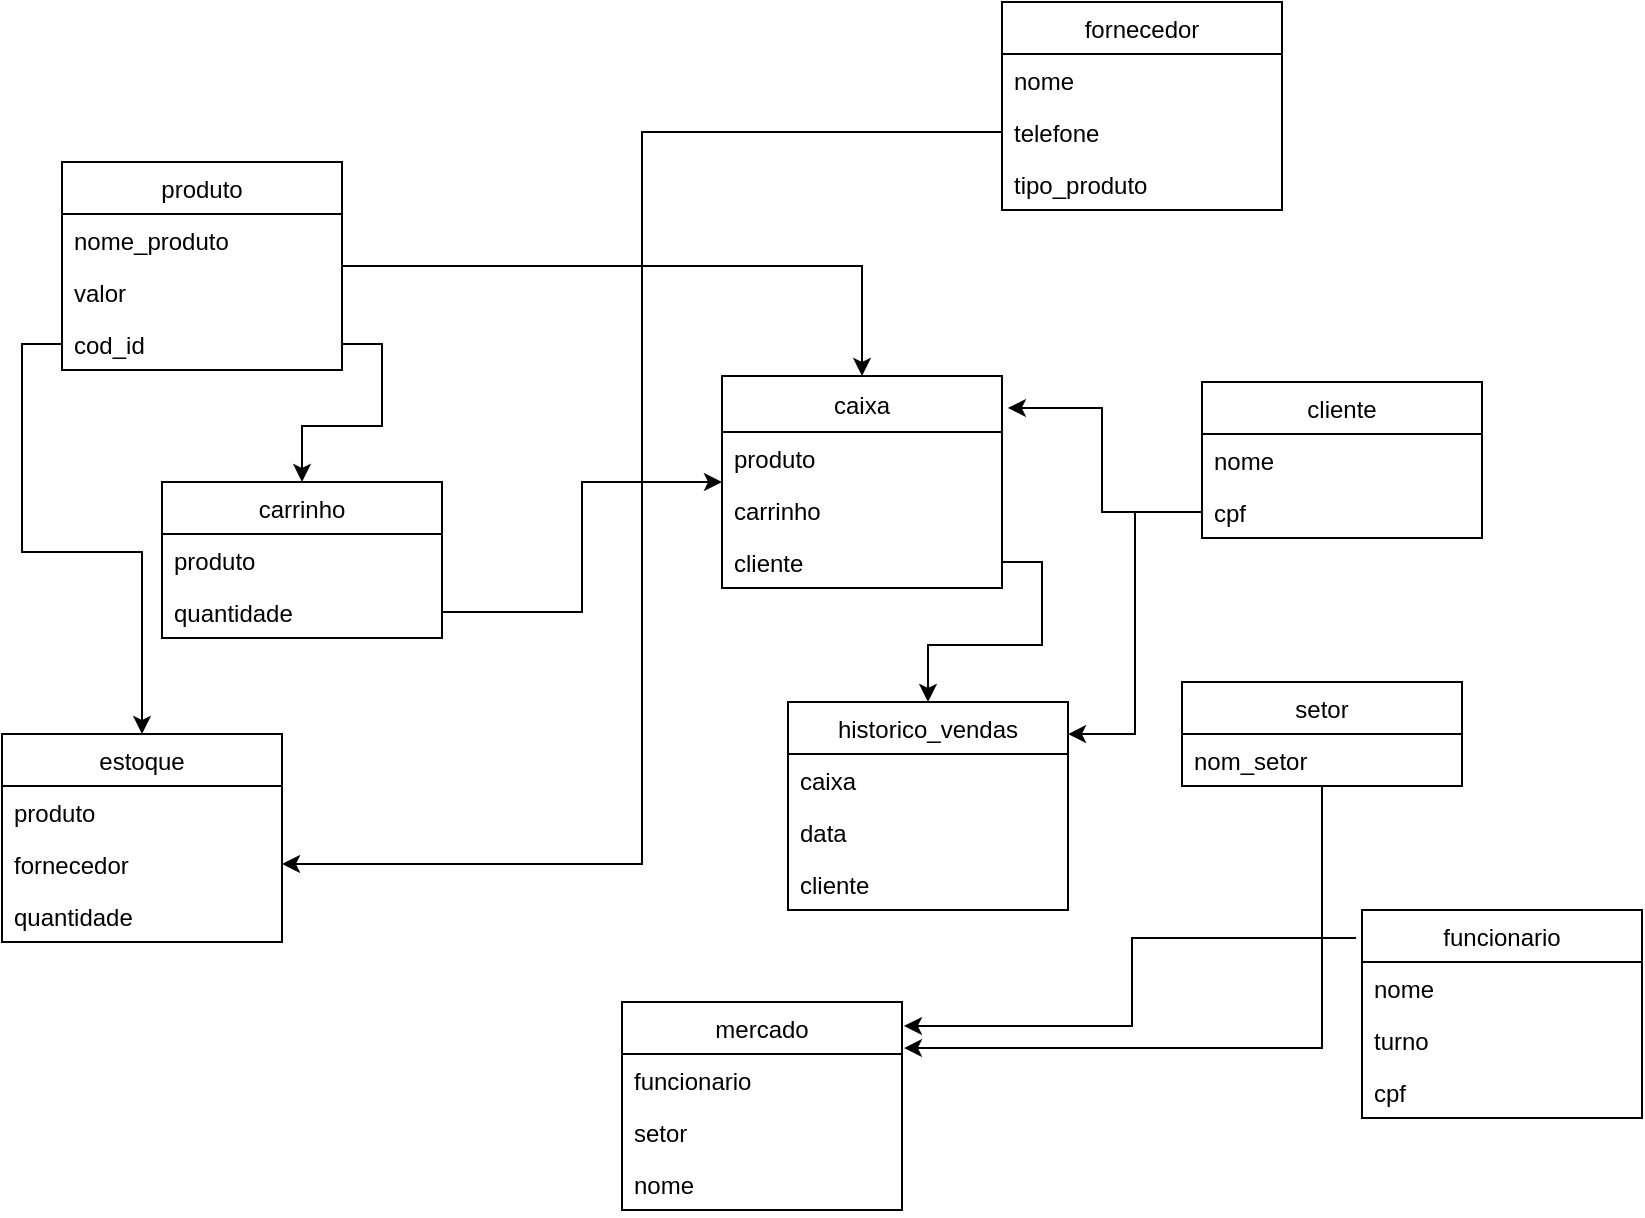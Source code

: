 <mxfile version="12.3.6" type="device" pages="1"><diagram id="vpqq5LQqvBSoCvQzWi4D" name="Page-1"><mxGraphModel dx="942" dy="576" grid="1" gridSize="10" guides="1" tooltips="1" connect="1" arrows="1" fold="1" page="1" pageScale="1" pageWidth="827" pageHeight="1169" math="0" shadow="0"><root><mxCell id="0"/><mxCell id="1" parent="0"/><mxCell id="m7M14L26vHgAAJgBUkF3-42" style="edgeStyle=orthogonalEdgeStyle;rounded=0;orthogonalLoop=1;jettySize=auto;html=1;" edge="1" parent="1" source="m7M14L26vHgAAJgBUkF3-1" target="m7M14L26vHgAAJgBUkF3-13"><mxGeometry relative="1" as="geometry"/></mxCell><mxCell id="m7M14L26vHgAAJgBUkF3-1" value="produto" style="swimlane;fontStyle=0;childLayout=stackLayout;horizontal=1;startSize=26;fillColor=none;horizontalStack=0;resizeParent=1;resizeParentMax=0;resizeLast=0;collapsible=1;marginBottom=0;" vertex="1" parent="1"><mxGeometry x="50" y="120" width="140" height="104" as="geometry"/></mxCell><mxCell id="m7M14L26vHgAAJgBUkF3-2" value="nome_produto" style="text;strokeColor=none;fillColor=none;align=left;verticalAlign=top;spacingLeft=4;spacingRight=4;overflow=hidden;rotatable=0;points=[[0,0.5],[1,0.5]];portConstraint=eastwest;" vertex="1" parent="m7M14L26vHgAAJgBUkF3-1"><mxGeometry y="26" width="140" height="26" as="geometry"/></mxCell><mxCell id="m7M14L26vHgAAJgBUkF3-3" value="valor" style="text;strokeColor=none;fillColor=none;align=left;verticalAlign=top;spacingLeft=4;spacingRight=4;overflow=hidden;rotatable=0;points=[[0,0.5],[1,0.5]];portConstraint=eastwest;" vertex="1" parent="m7M14L26vHgAAJgBUkF3-1"><mxGeometry y="52" width="140" height="26" as="geometry"/></mxCell><mxCell id="m7M14L26vHgAAJgBUkF3-4" value="cod_id" style="text;strokeColor=none;fillColor=none;align=left;verticalAlign=top;spacingLeft=4;spacingRight=4;overflow=hidden;rotatable=0;points=[[0,0.5],[1,0.5]];portConstraint=eastwest;" vertex="1" parent="m7M14L26vHgAAJgBUkF3-1"><mxGeometry y="78" width="140" height="26" as="geometry"/></mxCell><mxCell id="m7M14L26vHgAAJgBUkF3-5" value="fornecedor" style="swimlane;fontStyle=0;childLayout=stackLayout;horizontal=1;startSize=26;fillColor=none;horizontalStack=0;resizeParent=1;resizeParentMax=0;resizeLast=0;collapsible=1;marginBottom=0;" vertex="1" parent="1"><mxGeometry x="520" y="40" width="140" height="104" as="geometry"/></mxCell><mxCell id="m7M14L26vHgAAJgBUkF3-6" value="nome" style="text;strokeColor=none;fillColor=none;align=left;verticalAlign=top;spacingLeft=4;spacingRight=4;overflow=hidden;rotatable=0;points=[[0,0.5],[1,0.5]];portConstraint=eastwest;" vertex="1" parent="m7M14L26vHgAAJgBUkF3-5"><mxGeometry y="26" width="140" height="26" as="geometry"/></mxCell><mxCell id="m7M14L26vHgAAJgBUkF3-7" value="telefone" style="text;strokeColor=none;fillColor=none;align=left;verticalAlign=top;spacingLeft=4;spacingRight=4;overflow=hidden;rotatable=0;points=[[0,0.5],[1,0.5]];portConstraint=eastwest;" vertex="1" parent="m7M14L26vHgAAJgBUkF3-5"><mxGeometry y="52" width="140" height="26" as="geometry"/></mxCell><mxCell id="m7M14L26vHgAAJgBUkF3-8" value="tipo_produto" style="text;strokeColor=none;fillColor=none;align=left;verticalAlign=top;spacingLeft=4;spacingRight=4;overflow=hidden;rotatable=0;points=[[0,0.5],[1,0.5]];portConstraint=eastwest;" vertex="1" parent="m7M14L26vHgAAJgBUkF3-5"><mxGeometry y="78" width="140" height="26" as="geometry"/></mxCell><mxCell id="m7M14L26vHgAAJgBUkF3-9" value="funcionario" style="swimlane;fontStyle=0;childLayout=stackLayout;horizontal=1;startSize=26;fillColor=none;horizontalStack=0;resizeParent=1;resizeParentMax=0;resizeLast=0;collapsible=1;marginBottom=0;" vertex="1" parent="1"><mxGeometry x="700" y="494" width="140" height="104" as="geometry"/></mxCell><mxCell id="m7M14L26vHgAAJgBUkF3-10" value="nome" style="text;strokeColor=none;fillColor=none;align=left;verticalAlign=top;spacingLeft=4;spacingRight=4;overflow=hidden;rotatable=0;points=[[0,0.5],[1,0.5]];portConstraint=eastwest;" vertex="1" parent="m7M14L26vHgAAJgBUkF3-9"><mxGeometry y="26" width="140" height="26" as="geometry"/></mxCell><mxCell id="m7M14L26vHgAAJgBUkF3-11" value="turno" style="text;strokeColor=none;fillColor=none;align=left;verticalAlign=top;spacingLeft=4;spacingRight=4;overflow=hidden;rotatable=0;points=[[0,0.5],[1,0.5]];portConstraint=eastwest;" vertex="1" parent="m7M14L26vHgAAJgBUkF3-9"><mxGeometry y="52" width="140" height="26" as="geometry"/></mxCell><mxCell id="m7M14L26vHgAAJgBUkF3-12" value="cpf" style="text;strokeColor=none;fillColor=none;align=left;verticalAlign=top;spacingLeft=4;spacingRight=4;overflow=hidden;rotatable=0;points=[[0,0.5],[1,0.5]];portConstraint=eastwest;" vertex="1" parent="m7M14L26vHgAAJgBUkF3-9"><mxGeometry y="78" width="140" height="26" as="geometry"/></mxCell><mxCell id="m7M14L26vHgAAJgBUkF3-13" value="caixa" style="swimlane;fontStyle=0;childLayout=stackLayout;horizontal=1;startSize=28;fillColor=none;horizontalStack=0;resizeParent=1;resizeParentMax=0;resizeLast=0;collapsible=1;marginBottom=0;" vertex="1" parent="1"><mxGeometry x="380" y="227" width="140" height="106" as="geometry"/></mxCell><mxCell id="m7M14L26vHgAAJgBUkF3-14" value="produto" style="text;strokeColor=none;fillColor=none;align=left;verticalAlign=top;spacingLeft=4;spacingRight=4;overflow=hidden;rotatable=0;points=[[0,0.5],[1,0.5]];portConstraint=eastwest;" vertex="1" parent="m7M14L26vHgAAJgBUkF3-13"><mxGeometry y="28" width="140" height="26" as="geometry"/></mxCell><mxCell id="m7M14L26vHgAAJgBUkF3-15" value="carrinho" style="text;strokeColor=none;fillColor=none;align=left;verticalAlign=top;spacingLeft=4;spacingRight=4;overflow=hidden;rotatable=0;points=[[0,0.5],[1,0.5]];portConstraint=eastwest;" vertex="1" parent="m7M14L26vHgAAJgBUkF3-13"><mxGeometry y="54" width="140" height="26" as="geometry"/></mxCell><mxCell id="m7M14L26vHgAAJgBUkF3-16" value="cliente" style="text;strokeColor=none;fillColor=none;align=left;verticalAlign=top;spacingLeft=4;spacingRight=4;overflow=hidden;rotatable=0;points=[[0,0.5],[1,0.5]];portConstraint=eastwest;" vertex="1" parent="m7M14L26vHgAAJgBUkF3-13"><mxGeometry y="80" width="140" height="26" as="geometry"/></mxCell><mxCell id="m7M14L26vHgAAJgBUkF3-17" value="carrinho" style="swimlane;fontStyle=0;childLayout=stackLayout;horizontal=1;startSize=26;fillColor=none;horizontalStack=0;resizeParent=1;resizeParentMax=0;resizeLast=0;collapsible=1;marginBottom=0;" vertex="1" parent="1"><mxGeometry x="100" y="280" width="140" height="78" as="geometry"/></mxCell><mxCell id="m7M14L26vHgAAJgBUkF3-18" value="produto" style="text;strokeColor=none;fillColor=none;align=left;verticalAlign=top;spacingLeft=4;spacingRight=4;overflow=hidden;rotatable=0;points=[[0,0.5],[1,0.5]];portConstraint=eastwest;" vertex="1" parent="m7M14L26vHgAAJgBUkF3-17"><mxGeometry y="26" width="140" height="26" as="geometry"/></mxCell><mxCell id="m7M14L26vHgAAJgBUkF3-19" value="quantidade" style="text;strokeColor=none;fillColor=none;align=left;verticalAlign=top;spacingLeft=4;spacingRight=4;overflow=hidden;rotatable=0;points=[[0,0.5],[1,0.5]];portConstraint=eastwest;" vertex="1" parent="m7M14L26vHgAAJgBUkF3-17"><mxGeometry y="52" width="140" height="26" as="geometry"/></mxCell><mxCell id="m7M14L26vHgAAJgBUkF3-21" value="cliente" style="swimlane;fontStyle=0;childLayout=stackLayout;horizontal=1;startSize=26;fillColor=none;horizontalStack=0;resizeParent=1;resizeParentMax=0;resizeLast=0;collapsible=1;marginBottom=0;" vertex="1" parent="1"><mxGeometry x="620" y="230" width="140" height="78" as="geometry"/></mxCell><mxCell id="m7M14L26vHgAAJgBUkF3-22" value="nome" style="text;strokeColor=none;fillColor=none;align=left;verticalAlign=top;spacingLeft=4;spacingRight=4;overflow=hidden;rotatable=0;points=[[0,0.5],[1,0.5]];portConstraint=eastwest;" vertex="1" parent="m7M14L26vHgAAJgBUkF3-21"><mxGeometry y="26" width="140" height="26" as="geometry"/></mxCell><mxCell id="m7M14L26vHgAAJgBUkF3-23" value="cpf" style="text;strokeColor=none;fillColor=none;align=left;verticalAlign=top;spacingLeft=4;spacingRight=4;overflow=hidden;rotatable=0;points=[[0,0.5],[1,0.5]];portConstraint=eastwest;" vertex="1" parent="m7M14L26vHgAAJgBUkF3-21"><mxGeometry y="52" width="140" height="26" as="geometry"/></mxCell><mxCell id="m7M14L26vHgAAJgBUkF3-47" style="edgeStyle=orthogonalEdgeStyle;rounded=0;orthogonalLoop=1;jettySize=auto;html=1;entryX=1.007;entryY=-0.115;entryDx=0;entryDy=0;entryPerimeter=0;" edge="1" parent="1" source="m7M14L26vHgAAJgBUkF3-25" target="m7M14L26vHgAAJgBUkF3-41"><mxGeometry relative="1" as="geometry"/></mxCell><mxCell id="m7M14L26vHgAAJgBUkF3-25" value="setor" style="swimlane;fontStyle=0;childLayout=stackLayout;horizontal=1;startSize=26;fillColor=none;horizontalStack=0;resizeParent=1;resizeParentMax=0;resizeLast=0;collapsible=1;marginBottom=0;" vertex="1" parent="1"><mxGeometry x="610" y="380" width="140" height="52" as="geometry"/></mxCell><mxCell id="m7M14L26vHgAAJgBUkF3-26" value="nom_setor" style="text;strokeColor=none;fillColor=none;align=left;verticalAlign=top;spacingLeft=4;spacingRight=4;overflow=hidden;rotatable=0;points=[[0,0.5],[1,0.5]];portConstraint=eastwest;" vertex="1" parent="m7M14L26vHgAAJgBUkF3-25"><mxGeometry y="26" width="140" height="26" as="geometry"/></mxCell><mxCell id="m7M14L26vHgAAJgBUkF3-29" value="historico_vendas" style="swimlane;fontStyle=0;childLayout=stackLayout;horizontal=1;startSize=26;fillColor=none;horizontalStack=0;resizeParent=1;resizeParentMax=0;resizeLast=0;collapsible=1;marginBottom=0;" vertex="1" parent="1"><mxGeometry x="413" y="390" width="140" height="104" as="geometry"/></mxCell><mxCell id="m7M14L26vHgAAJgBUkF3-30" value="caixa" style="text;strokeColor=none;fillColor=none;align=left;verticalAlign=top;spacingLeft=4;spacingRight=4;overflow=hidden;rotatable=0;points=[[0,0.5],[1,0.5]];portConstraint=eastwest;" vertex="1" parent="m7M14L26vHgAAJgBUkF3-29"><mxGeometry y="26" width="140" height="26" as="geometry"/></mxCell><mxCell id="m7M14L26vHgAAJgBUkF3-31" value="data" style="text;strokeColor=none;fillColor=none;align=left;verticalAlign=top;spacingLeft=4;spacingRight=4;overflow=hidden;rotatable=0;points=[[0,0.5],[1,0.5]];portConstraint=eastwest;" vertex="1" parent="m7M14L26vHgAAJgBUkF3-29"><mxGeometry y="52" width="140" height="26" as="geometry"/></mxCell><mxCell id="m7M14L26vHgAAJgBUkF3-32" value="cliente" style="text;strokeColor=none;fillColor=none;align=left;verticalAlign=top;spacingLeft=4;spacingRight=4;overflow=hidden;rotatable=0;points=[[0,0.5],[1,0.5]];portConstraint=eastwest;" vertex="1" parent="m7M14L26vHgAAJgBUkF3-29"><mxGeometry y="78" width="140" height="26" as="geometry"/></mxCell><mxCell id="m7M14L26vHgAAJgBUkF3-34" value="estoque" style="swimlane;fontStyle=0;childLayout=stackLayout;horizontal=1;startSize=26;fillColor=none;horizontalStack=0;resizeParent=1;resizeParentMax=0;resizeLast=0;collapsible=1;marginBottom=0;" vertex="1" parent="1"><mxGeometry x="20" y="406" width="140" height="104" as="geometry"/></mxCell><mxCell id="m7M14L26vHgAAJgBUkF3-35" value="produto" style="text;strokeColor=none;fillColor=none;align=left;verticalAlign=top;spacingLeft=4;spacingRight=4;overflow=hidden;rotatable=0;points=[[0,0.5],[1,0.5]];portConstraint=eastwest;" vertex="1" parent="m7M14L26vHgAAJgBUkF3-34"><mxGeometry y="26" width="140" height="26" as="geometry"/></mxCell><mxCell id="m7M14L26vHgAAJgBUkF3-36" value="fornecedor" style="text;strokeColor=none;fillColor=none;align=left;verticalAlign=top;spacingLeft=4;spacingRight=4;overflow=hidden;rotatable=0;points=[[0,0.5],[1,0.5]];portConstraint=eastwest;" vertex="1" parent="m7M14L26vHgAAJgBUkF3-34"><mxGeometry y="52" width="140" height="26" as="geometry"/></mxCell><mxCell id="m7M14L26vHgAAJgBUkF3-37" value="quantidade" style="text;strokeColor=none;fillColor=none;align=left;verticalAlign=top;spacingLeft=4;spacingRight=4;overflow=hidden;rotatable=0;points=[[0,0.5],[1,0.5]];portConstraint=eastwest;" vertex="1" parent="m7M14L26vHgAAJgBUkF3-34"><mxGeometry y="78" width="140" height="26" as="geometry"/></mxCell><mxCell id="m7M14L26vHgAAJgBUkF3-38" value="mercado" style="swimlane;fontStyle=0;childLayout=stackLayout;horizontal=1;startSize=26;fillColor=none;horizontalStack=0;resizeParent=1;resizeParentMax=0;resizeLast=0;collapsible=1;marginBottom=0;" vertex="1" parent="1"><mxGeometry x="330" y="540" width="140" height="104" as="geometry"/></mxCell><mxCell id="m7M14L26vHgAAJgBUkF3-41" value="funcionario" style="text;strokeColor=none;fillColor=none;align=left;verticalAlign=top;spacingLeft=4;spacingRight=4;overflow=hidden;rotatable=0;points=[[0,0.5],[1,0.5]];portConstraint=eastwest;" vertex="1" parent="m7M14L26vHgAAJgBUkF3-38"><mxGeometry y="26" width="140" height="26" as="geometry"/></mxCell><mxCell id="m7M14L26vHgAAJgBUkF3-40" value="setor&#10;&#10;" style="text;strokeColor=none;fillColor=none;align=left;verticalAlign=top;spacingLeft=4;spacingRight=4;overflow=hidden;rotatable=0;points=[[0,0.5],[1,0.5]];portConstraint=eastwest;" vertex="1" parent="m7M14L26vHgAAJgBUkF3-38"><mxGeometry y="52" width="140" height="26" as="geometry"/></mxCell><mxCell id="m7M14L26vHgAAJgBUkF3-39" value="nome" style="text;strokeColor=none;fillColor=none;align=left;verticalAlign=top;spacingLeft=4;spacingRight=4;overflow=hidden;rotatable=0;points=[[0,0.5],[1,0.5]];portConstraint=eastwest;" vertex="1" parent="m7M14L26vHgAAJgBUkF3-38"><mxGeometry y="78" width="140" height="26" as="geometry"/></mxCell><mxCell id="m7M14L26vHgAAJgBUkF3-43" style="edgeStyle=orthogonalEdgeStyle;rounded=0;orthogonalLoop=1;jettySize=auto;html=1;" edge="1" parent="1" source="m7M14L26vHgAAJgBUkF3-4" target="m7M14L26vHgAAJgBUkF3-17"><mxGeometry relative="1" as="geometry"/></mxCell><mxCell id="m7M14L26vHgAAJgBUkF3-44" style="edgeStyle=orthogonalEdgeStyle;rounded=0;orthogonalLoop=1;jettySize=auto;html=1;" edge="1" parent="1" source="m7M14L26vHgAAJgBUkF3-4" target="m7M14L26vHgAAJgBUkF3-34"><mxGeometry relative="1" as="geometry"/></mxCell><mxCell id="m7M14L26vHgAAJgBUkF3-45" style="edgeStyle=orthogonalEdgeStyle;rounded=0;orthogonalLoop=1;jettySize=auto;html=1;exitX=-0.021;exitY=0.135;exitDx=0;exitDy=0;exitPerimeter=0;entryX=1.007;entryY=0.115;entryDx=0;entryDy=0;entryPerimeter=0;" edge="1" parent="1" source="m7M14L26vHgAAJgBUkF3-9" target="m7M14L26vHgAAJgBUkF3-38"><mxGeometry relative="1" as="geometry"/></mxCell><mxCell id="m7M14L26vHgAAJgBUkF3-46" style="edgeStyle=orthogonalEdgeStyle;rounded=0;orthogonalLoop=1;jettySize=auto;html=1;entryX=1;entryY=0.5;entryDx=0;entryDy=0;" edge="1" parent="1" source="m7M14L26vHgAAJgBUkF3-7" target="m7M14L26vHgAAJgBUkF3-36"><mxGeometry relative="1" as="geometry"/></mxCell><mxCell id="m7M14L26vHgAAJgBUkF3-48" style="edgeStyle=orthogonalEdgeStyle;rounded=0;orthogonalLoop=1;jettySize=auto;html=1;entryX=1;entryY=0.154;entryDx=0;entryDy=0;entryPerimeter=0;" edge="1" parent="1" source="m7M14L26vHgAAJgBUkF3-23" target="m7M14L26vHgAAJgBUkF3-29"><mxGeometry relative="1" as="geometry"/></mxCell><mxCell id="m7M14L26vHgAAJgBUkF3-49" style="edgeStyle=orthogonalEdgeStyle;rounded=0;orthogonalLoop=1;jettySize=auto;html=1;entryX=1.021;entryY=0.151;entryDx=0;entryDy=0;entryPerimeter=0;" edge="1" parent="1" source="m7M14L26vHgAAJgBUkF3-23" target="m7M14L26vHgAAJgBUkF3-13"><mxGeometry relative="1" as="geometry"/></mxCell><mxCell id="m7M14L26vHgAAJgBUkF3-50" style="edgeStyle=orthogonalEdgeStyle;rounded=0;orthogonalLoop=1;jettySize=auto;html=1;" edge="1" parent="1" source="m7M14L26vHgAAJgBUkF3-16" target="m7M14L26vHgAAJgBUkF3-29"><mxGeometry relative="1" as="geometry"/></mxCell><mxCell id="m7M14L26vHgAAJgBUkF3-51" style="edgeStyle=orthogonalEdgeStyle;rounded=0;orthogonalLoop=1;jettySize=auto;html=1;" edge="1" parent="1" source="m7M14L26vHgAAJgBUkF3-19" target="m7M14L26vHgAAJgBUkF3-13"><mxGeometry relative="1" as="geometry"/></mxCell></root></mxGraphModel></diagram></mxfile>